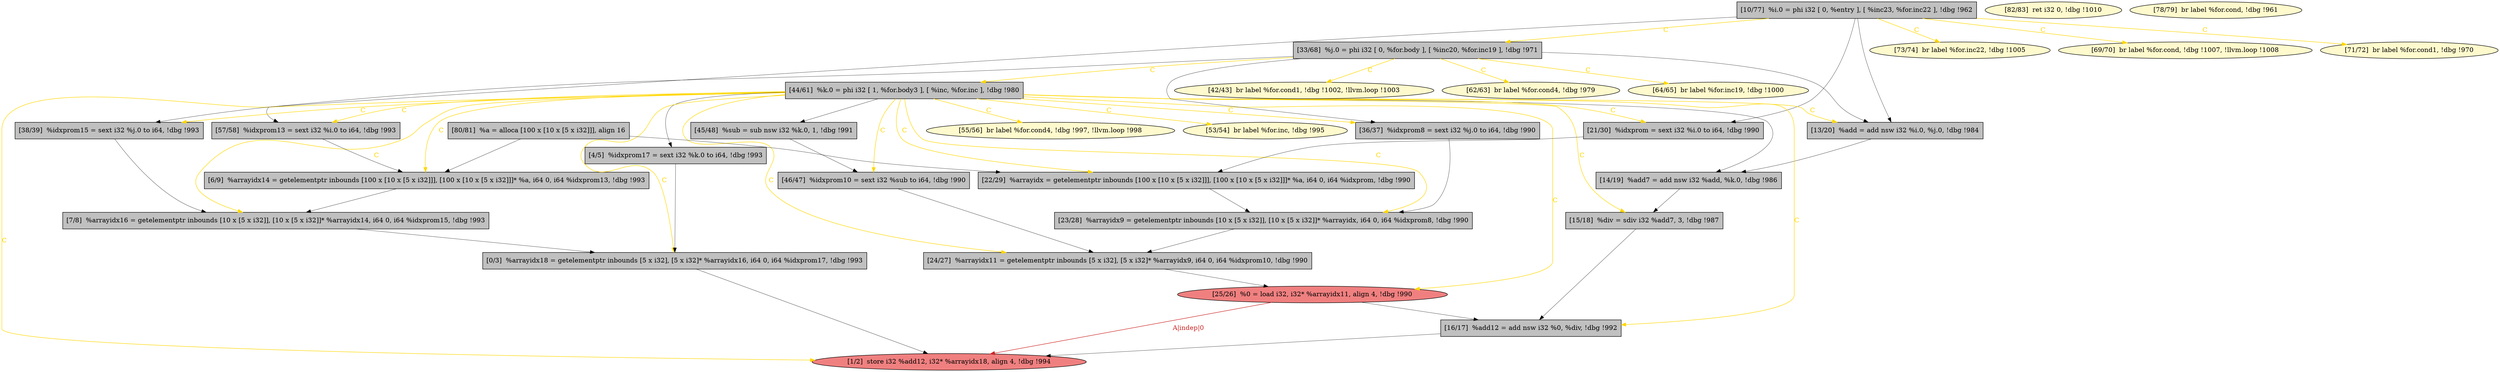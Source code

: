 
digraph G {


node128 [fillcolor=grey,label="[15/18]  %div = sdiv i32 %add7, 3, !dbg !987",shape=rectangle,style=filled ]
node127 [fillcolor=grey,label="[10/77]  %i.0 = phi i32 [ 0, %entry ], [ %inc23, %for.inc22 ], !dbg !962",shape=rectangle,style=filled ]
node130 [fillcolor=grey,label="[38/39]  %idxprom15 = sext i32 %j.0 to i64, !dbg !993",shape=rectangle,style=filled ]
node129 [fillcolor=grey,label="[14/19]  %add7 = add nsw i32 %add, %k.0, !dbg !986",shape=rectangle,style=filled ]
node125 [fillcolor=grey,label="[23/28]  %arrayidx9 = getelementptr inbounds [10 x [5 x i32]], [10 x [5 x i32]]* %arrayidx, i64 0, i64 %idxprom8, !dbg !990",shape=rectangle,style=filled ]
node124 [fillcolor=grey,label="[13/20]  %add = add nsw i32 %i.0, %j.0, !dbg !984",shape=rectangle,style=filled ]
node123 [fillcolor=grey,label="[44/61]  %k.0 = phi i32 [ 1, %for.body3 ], [ %inc, %for.inc ], !dbg !980",shape=rectangle,style=filled ]
node119 [fillcolor=lemonchiffon,label="[42/43]  br label %for.cond1, !dbg !1002, !llvm.loop !1003",shape=ellipse,style=filled ]
node118 [fillcolor=grey,label="[7/8]  %arrayidx16 = getelementptr inbounds [10 x [5 x i32]], [10 x [5 x i32]]* %arrayidx14, i64 0, i64 %idxprom15, !dbg !993",shape=rectangle,style=filled ]
node122 [fillcolor=lemonchiffon,label="[73/74]  br label %for.inc22, !dbg !1005",shape=ellipse,style=filled ]
node115 [fillcolor=grey,label="[6/9]  %arrayidx14 = getelementptr inbounds [100 x [10 x [5 x i32]]], [100 x [10 x [5 x i32]]]* %a, i64 0, i64 %idxprom13, !dbg !993",shape=rectangle,style=filled ]
node126 [fillcolor=grey,label="[21/30]  %idxprom = sext i32 %i.0 to i64, !dbg !990",shape=rectangle,style=filled ]
node102 [fillcolor=grey,label="[22/29]  %arrayidx = getelementptr inbounds [100 x [10 x [5 x i32]]], [100 x [10 x [5 x i32]]]* %a, i64 0, i64 %idxprom, !dbg !990",shape=rectangle,style=filled ]
node108 [fillcolor=lemonchiffon,label="[69/70]  br label %for.cond, !dbg !1007, !llvm.loop !1008",shape=ellipse,style=filled ]
node116 [fillcolor=lightcoral,label="[1/2]  store i32 %add12, i32* %arrayidx18, align 4, !dbg !994",shape=ellipse,style=filled ]
node99 [fillcolor=grey,label="[46/47]  %idxprom10 = sext i32 %sub to i64, !dbg !990",shape=rectangle,style=filled ]
node104 [fillcolor=lemonchiffon,label="[62/63]  br label %for.cond4, !dbg !979",shape=ellipse,style=filled ]
node101 [fillcolor=lemonchiffon,label="[55/56]  br label %for.cond4, !dbg !997, !llvm.loop !998",shape=ellipse,style=filled ]
node110 [fillcolor=grey,label="[36/37]  %idxprom8 = sext i32 %j.0 to i64, !dbg !990",shape=rectangle,style=filled ]
node120 [fillcolor=grey,label="[16/17]  %add12 = add nsw i32 %0, %div, !dbg !992",shape=rectangle,style=filled ]
node100 [fillcolor=grey,label="[45/48]  %sub = sub nsw i32 %k.0, 1, !dbg !991",shape=rectangle,style=filled ]
node131 [fillcolor=lemonchiffon,label="[71/72]  br label %for.cond1, !dbg !970",shape=ellipse,style=filled ]
node105 [fillcolor=grey,label="[24/27]  %arrayidx11 = getelementptr inbounds [5 x i32], [5 x i32]* %arrayidx9, i64 0, i64 %idxprom10, !dbg !990",shape=rectangle,style=filled ]
node107 [fillcolor=lemonchiffon,label="[82/83]  ret i32 0, !dbg !1010",shape=ellipse,style=filled ]
node111 [fillcolor=grey,label="[80/81]  %a = alloca [100 x [10 x [5 x i32]]], align 16",shape=rectangle,style=filled ]
node121 [fillcolor=grey,label="[4/5]  %idxprom17 = sext i32 %k.0 to i64, !dbg !993",shape=rectangle,style=filled ]
node103 [fillcolor=grey,label="[57/58]  %idxprom13 = sext i32 %i.0 to i64, !dbg !993",shape=rectangle,style=filled ]
node112 [fillcolor=lemonchiffon,label="[78/79]  br label %for.cond, !dbg !961",shape=ellipse,style=filled ]
node117 [fillcolor=grey,label="[0/3]  %arrayidx18 = getelementptr inbounds [5 x i32], [5 x i32]* %arrayidx16, i64 0, i64 %idxprom17, !dbg !993",shape=rectangle,style=filled ]
node106 [fillcolor=grey,label="[33/68]  %j.0 = phi i32 [ 0, %for.body ], [ %inc20, %for.inc19 ], !dbg !971",shape=rectangle,style=filled ]
node113 [fillcolor=lightcoral,label="[25/26]  %0 = load i32, i32* %arrayidx11, align 4, !dbg !990",shape=ellipse,style=filled ]
node109 [fillcolor=lemonchiffon,label="[53/54]  br label %for.inc, !dbg !995",shape=ellipse,style=filled ]
node114 [fillcolor=lemonchiffon,label="[64/65]  br label %for.inc19, !dbg !1000",shape=ellipse,style=filled ]

node127->node122 [style=solid,color=gold,label="C",penwidth=1.0,fontcolor=gold ]
node128->node120 [style=solid,color=black,label="",penwidth=0.5,fontcolor=black ]
node123->node113 [style=solid,color=gold,label="C",penwidth=1.0,fontcolor=gold ]
node123->node125 [style=solid,color=gold,label="C",penwidth=1.0,fontcolor=gold ]
node123->node115 [style=solid,color=gold,label="C",penwidth=1.0,fontcolor=gold ]
node127->node131 [style=solid,color=gold,label="C",penwidth=1.0,fontcolor=gold ]
node100->node99 [style=solid,color=black,label="",penwidth=0.5,fontcolor=black ]
node127->node108 [style=solid,color=gold,label="C",penwidth=1.0,fontcolor=gold ]
node123->node103 [style=solid,color=gold,label="C",penwidth=1.0,fontcolor=gold ]
node123->node126 [style=solid,color=gold,label="C",penwidth=1.0,fontcolor=gold ]
node120->node116 [style=solid,color=black,label="",penwidth=0.5,fontcolor=black ]
node130->node118 [style=solid,color=black,label="",penwidth=0.5,fontcolor=black ]
node123->node102 [style=solid,color=gold,label="C",penwidth=1.0,fontcolor=gold ]
node127->node106 [style=solid,color=gold,label="C",penwidth=1.0,fontcolor=gold ]
node123->node116 [style=solid,color=gold,label="C",penwidth=1.0,fontcolor=gold ]
node123->node121 [style=solid,color=black,label="",penwidth=0.5,fontcolor=black ]
node127->node103 [style=solid,color=black,label="",penwidth=0.5,fontcolor=black ]
node127->node126 [style=solid,color=black,label="",penwidth=0.5,fontcolor=black ]
node127->node124 [style=solid,color=black,label="",penwidth=0.5,fontcolor=black ]
node111->node115 [style=solid,color=black,label="",penwidth=0.5,fontcolor=black ]
node106->node114 [style=solid,color=gold,label="C",penwidth=1.0,fontcolor=gold ]
node103->node115 [style=solid,color=black,label="",penwidth=0.5,fontcolor=black ]
node113->node116 [style=solid,color=firebrick3,label="A|indep|0",penwidth=1.0,fontcolor=firebrick3 ]
node123->node117 [style=solid,color=gold,label="C",penwidth=1.0,fontcolor=gold ]
node118->node117 [style=solid,color=black,label="",penwidth=0.5,fontcolor=black ]
node123->node130 [style=solid,color=gold,label="C",penwidth=1.0,fontcolor=gold ]
node111->node102 [style=solid,color=black,label="",penwidth=0.5,fontcolor=black ]
node123->node120 [style=solid,color=gold,label="C",penwidth=1.0,fontcolor=gold ]
node129->node128 [style=solid,color=black,label="",penwidth=0.5,fontcolor=black ]
node123->node124 [style=solid,color=gold,label="C",penwidth=1.0,fontcolor=gold ]
node123->node110 [style=solid,color=gold,label="C",penwidth=1.0,fontcolor=gold ]
node102->node125 [style=solid,color=black,label="",penwidth=0.5,fontcolor=black ]
node115->node118 [style=solid,color=black,label="",penwidth=0.5,fontcolor=black ]
node110->node125 [style=solid,color=black,label="",penwidth=0.5,fontcolor=black ]
node99->node105 [style=solid,color=black,label="",penwidth=0.5,fontcolor=black ]
node106->node124 [style=solid,color=black,label="",penwidth=0.5,fontcolor=black ]
node106->node110 [style=solid,color=black,label="",penwidth=0.5,fontcolor=black ]
node123->node99 [style=solid,color=gold,label="C",penwidth=1.0,fontcolor=gold ]
node113->node120 [style=solid,color=black,label="",penwidth=0.5,fontcolor=black ]
node117->node116 [style=solid,color=black,label="",penwidth=0.5,fontcolor=black ]
node106->node104 [style=solid,color=gold,label="C",penwidth=1.0,fontcolor=gold ]
node123->node100 [style=solid,color=black,label="",penwidth=0.5,fontcolor=black ]
node124->node129 [style=solid,color=black,label="",penwidth=0.5,fontcolor=black ]
node106->node119 [style=solid,color=gold,label="C",penwidth=1.0,fontcolor=gold ]
node123->node101 [style=solid,color=gold,label="C",penwidth=1.0,fontcolor=gold ]
node123->node129 [style=solid,color=black,label="",penwidth=0.5,fontcolor=black ]
node123->node118 [style=solid,color=gold,label="C",penwidth=1.0,fontcolor=gold ]
node123->node109 [style=solid,color=gold,label="C",penwidth=1.0,fontcolor=gold ]
node123->node105 [style=solid,color=gold,label="C",penwidth=1.0,fontcolor=gold ]
node125->node105 [style=solid,color=black,label="",penwidth=0.5,fontcolor=black ]
node105->node113 [style=solid,color=black,label="",penwidth=0.5,fontcolor=black ]
node123->node128 [style=solid,color=gold,label="C",penwidth=1.0,fontcolor=gold ]
node126->node102 [style=solid,color=black,label="",penwidth=0.5,fontcolor=black ]
node106->node123 [style=solid,color=gold,label="C",penwidth=1.0,fontcolor=gold ]
node121->node117 [style=solid,color=black,label="",penwidth=0.5,fontcolor=black ]
node106->node130 [style=solid,color=black,label="",penwidth=0.5,fontcolor=black ]


}
